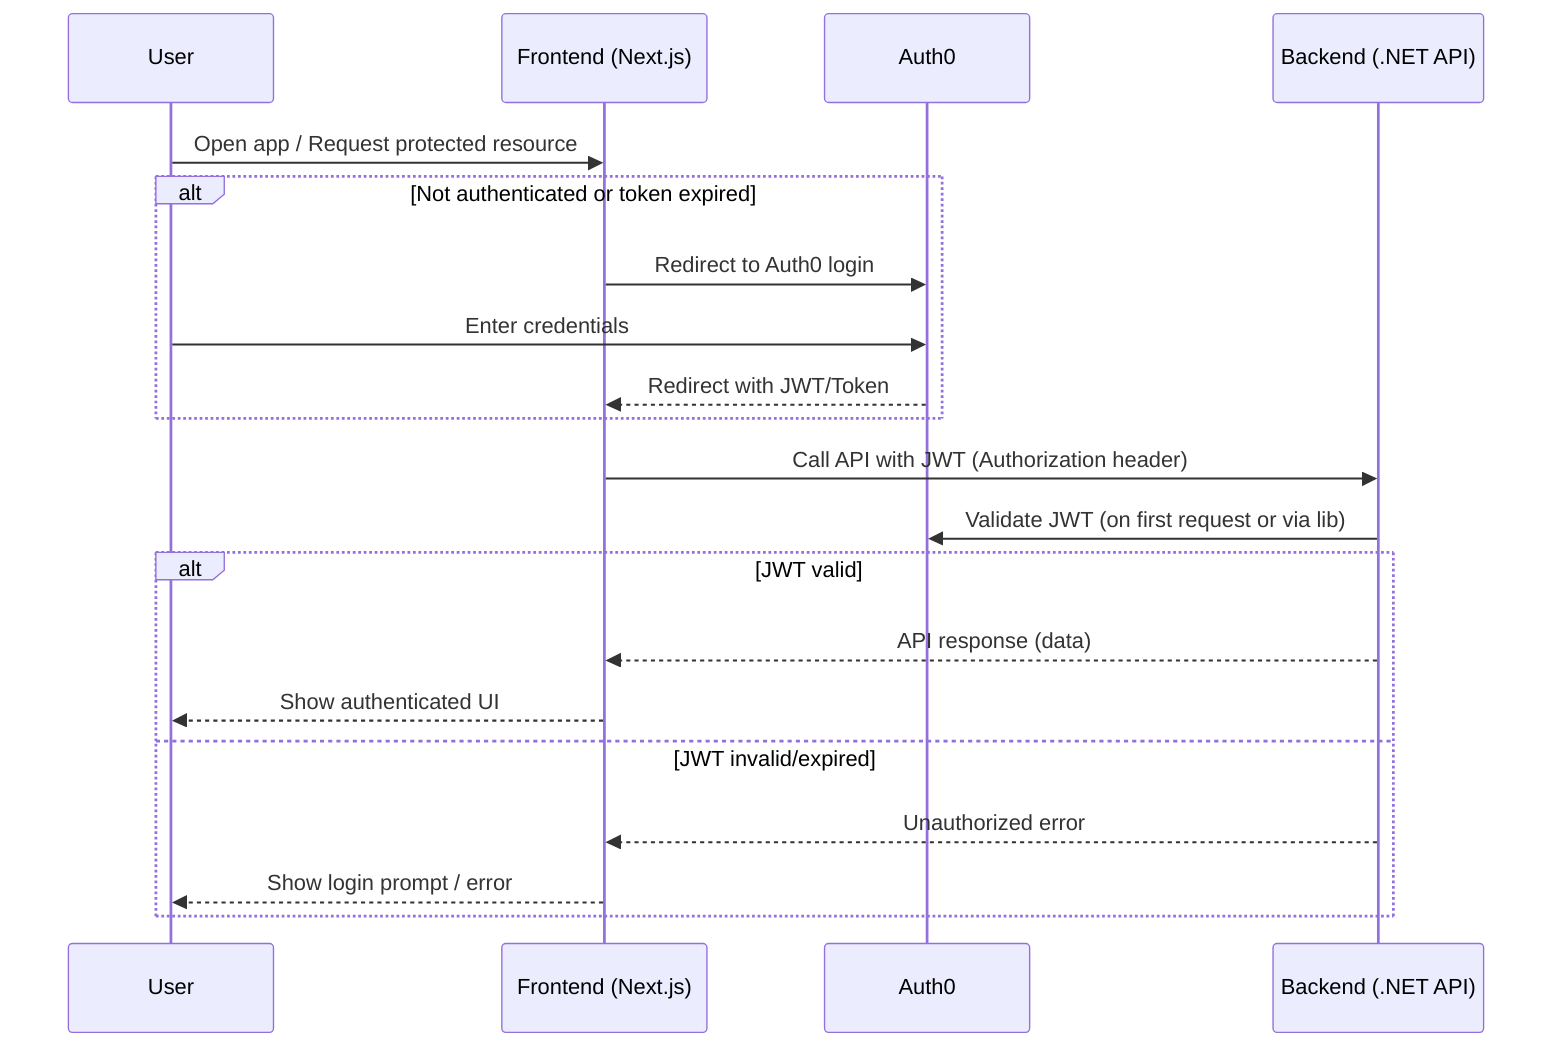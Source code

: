 sequenceDiagram
    participant User
    participant FE as Frontend (Next.js)
    participant Auth0
    participant BE as Backend (.NET API)

    User->>FE: Open app / Request protected resource
    alt Not authenticated or token expired
        FE->>Auth0: Redirect to Auth0 login
        User->>Auth0: Enter credentials
        Auth0-->>FE: Redirect with JWT/Token
    end
    FE->>BE: Call API with JWT (Authorization header)
    BE->>Auth0: Validate JWT (on first request or via lib)
    alt JWT valid
        BE-->>FE: API response (data)
        FE-->>User: Show authenticated UI
    else JWT invalid/expired
        BE-->>FE: Unauthorized error
        FE-->>User: Show login prompt / error
    end